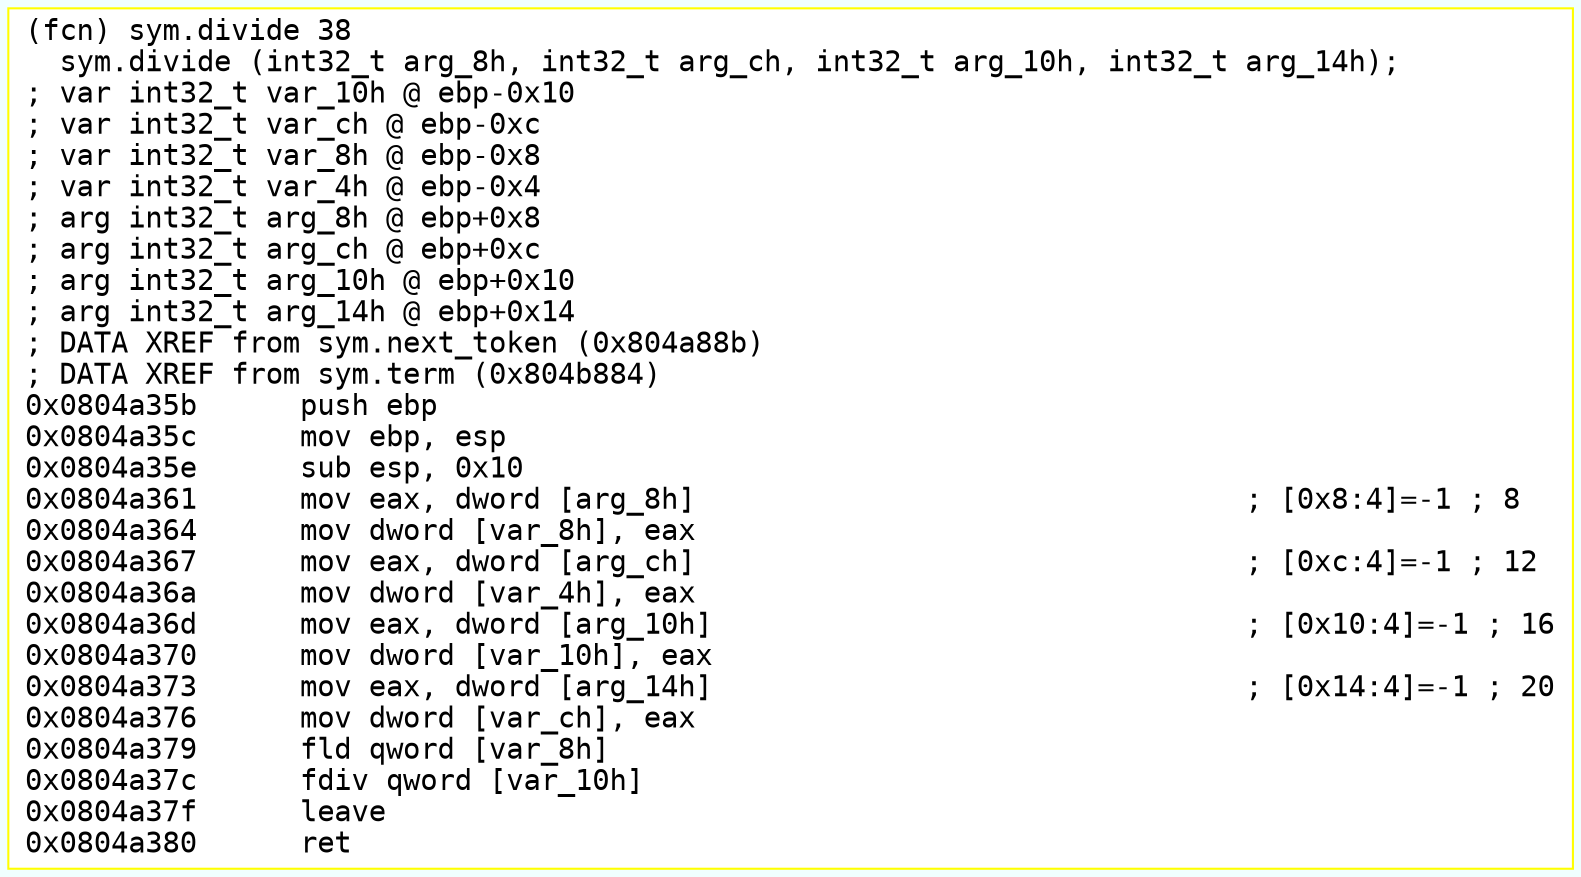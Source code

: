 digraph code {
	graph [bgcolor=azure fontsize=8 fontname="Courier" splines="ortho"];
	node [fillcolor=gray style=filled shape=box];
	edge [arrowhead="normal"];
	"0x0804a35b" [URL="sym.divide/0x0804a35b", fillcolor="white",color="yellow", fontname="Courier",label="(fcn) sym.divide 38\l  sym.divide (int32_t arg_8h, int32_t arg_ch, int32_t arg_10h, int32_t arg_14h);\l; var int32_t var_10h @ ebp-0x10\l; var int32_t var_ch @ ebp-0xc\l; var int32_t var_8h @ ebp-0x8\l; var int32_t var_4h @ ebp-0x4\l; arg int32_t arg_8h @ ebp+0x8\l; arg int32_t arg_ch @ ebp+0xc\l; arg int32_t arg_10h @ ebp+0x10\l; arg int32_t arg_14h @ ebp+0x14\l; DATA XREF from sym.next_token (0x804a88b)\l; DATA XREF from sym.term (0x804b884)\l0x0804a35b      push ebp\l0x0804a35c      mov ebp, esp\l0x0804a35e      sub esp, 0x10\l0x0804a361      mov eax, dword [arg_8h]                                ; [0x8:4]=-1 ; 8\l0x0804a364      mov dword [var_8h], eax\l0x0804a367      mov eax, dword [arg_ch]                                ; [0xc:4]=-1 ; 12\l0x0804a36a      mov dword [var_4h], eax\l0x0804a36d      mov eax, dword [arg_10h]                               ; [0x10:4]=-1 ; 16\l0x0804a370      mov dword [var_10h], eax\l0x0804a373      mov eax, dword [arg_14h]                               ; [0x14:4]=-1 ; 20\l0x0804a376      mov dword [var_ch], eax\l0x0804a379      fld qword [var_8h]\l0x0804a37c      fdiv qword [var_10h]\l0x0804a37f      leave\l0x0804a380      ret\l"]
}
